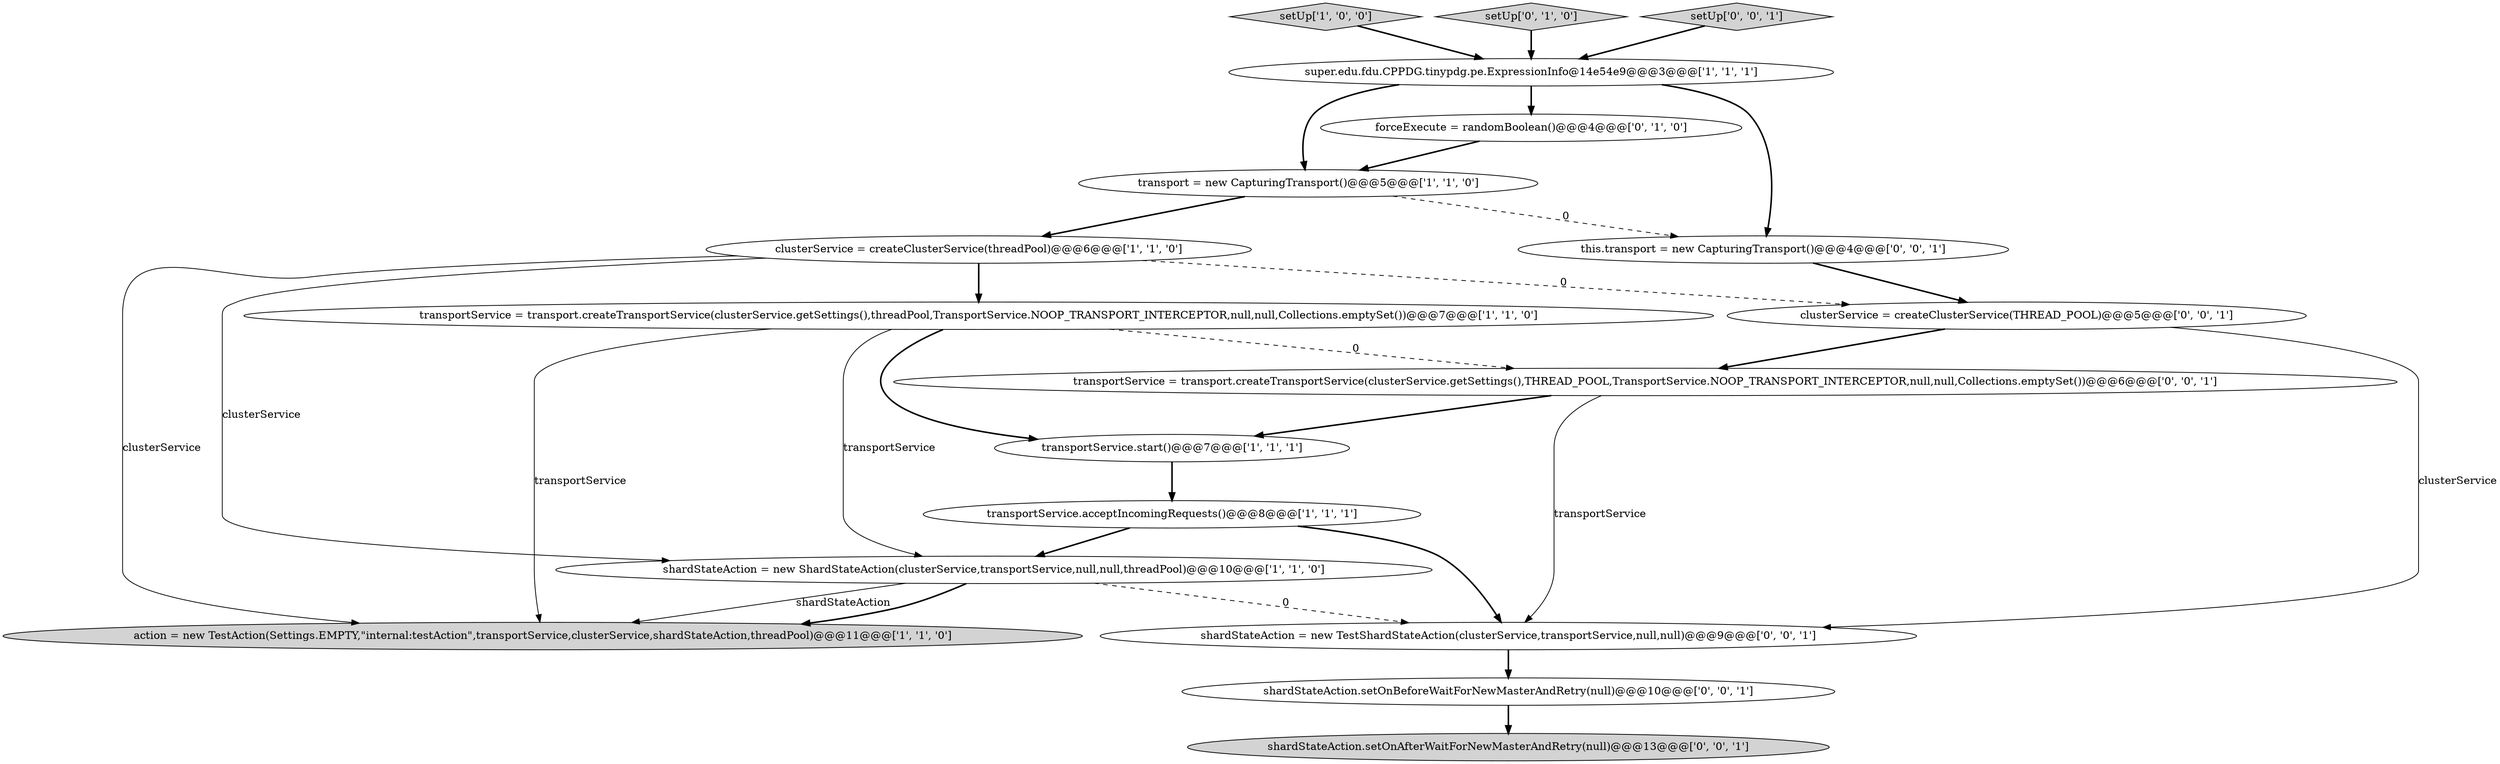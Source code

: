 digraph {
13 [style = filled, label = "clusterService = createClusterService(THREAD_POOL)@@@5@@@['0', '0', '1']", fillcolor = white, shape = ellipse image = "AAA0AAABBB3BBB"];
2 [style = filled, label = "super.edu.fdu.CPPDG.tinypdg.pe.ExpressionInfo@14e54e9@@@3@@@['1', '1', '1']", fillcolor = white, shape = ellipse image = "AAA0AAABBB1BBB"];
15 [style = filled, label = "shardStateAction.setOnBeforeWaitForNewMasterAndRetry(null)@@@10@@@['0', '0', '1']", fillcolor = white, shape = ellipse image = "AAA0AAABBB3BBB"];
14 [style = filled, label = "this.transport = new CapturingTransport()@@@4@@@['0', '0', '1']", fillcolor = white, shape = ellipse image = "AAA0AAABBB3BBB"];
3 [style = filled, label = "transportService = transport.createTransportService(clusterService.getSettings(),threadPool,TransportService.NOOP_TRANSPORT_INTERCEPTOR,null,null,Collections.emptySet())@@@7@@@['1', '1', '0']", fillcolor = white, shape = ellipse image = "AAA0AAABBB1BBB"];
8 [style = filled, label = "setUp['1', '0', '0']", fillcolor = lightgray, shape = diamond image = "AAA0AAABBB1BBB"];
4 [style = filled, label = "transportService.start()@@@7@@@['1', '1', '1']", fillcolor = white, shape = ellipse image = "AAA0AAABBB1BBB"];
17 [style = filled, label = "transportService = transport.createTransportService(clusterService.getSettings(),THREAD_POOL,TransportService.NOOP_TRANSPORT_INTERCEPTOR,null,null,Collections.emptySet())@@@6@@@['0', '0', '1']", fillcolor = white, shape = ellipse image = "AAA0AAABBB3BBB"];
1 [style = filled, label = "shardStateAction = new ShardStateAction(clusterService,transportService,null,null,threadPool)@@@10@@@['1', '1', '0']", fillcolor = white, shape = ellipse image = "AAA0AAABBB1BBB"];
7 [style = filled, label = "action = new TestAction(Settings.EMPTY,\"internal:testAction\",transportService,clusterService,shardStateAction,threadPool)@@@11@@@['1', '1', '0']", fillcolor = lightgray, shape = ellipse image = "AAA0AAABBB1BBB"];
10 [style = filled, label = "setUp['0', '1', '0']", fillcolor = lightgray, shape = diamond image = "AAA0AAABBB2BBB"];
0 [style = filled, label = "transport = new CapturingTransport()@@@5@@@['1', '1', '0']", fillcolor = white, shape = ellipse image = "AAA0AAABBB1BBB"];
6 [style = filled, label = "clusterService = createClusterService(threadPool)@@@6@@@['1', '1', '0']", fillcolor = white, shape = ellipse image = "AAA0AAABBB1BBB"];
16 [style = filled, label = "setUp['0', '0', '1']", fillcolor = lightgray, shape = diamond image = "AAA0AAABBB3BBB"];
5 [style = filled, label = "transportService.acceptIncomingRequests()@@@8@@@['1', '1', '1']", fillcolor = white, shape = ellipse image = "AAA0AAABBB1BBB"];
9 [style = filled, label = "forceExecute = randomBoolean()@@@4@@@['0', '1', '0']", fillcolor = white, shape = ellipse image = "AAA1AAABBB2BBB"];
11 [style = filled, label = "shardStateAction = new TestShardStateAction(clusterService,transportService,null,null)@@@9@@@['0', '0', '1']", fillcolor = white, shape = ellipse image = "AAA0AAABBB3BBB"];
12 [style = filled, label = "shardStateAction.setOnAfterWaitForNewMasterAndRetry(null)@@@13@@@['0', '0', '1']", fillcolor = lightgray, shape = ellipse image = "AAA0AAABBB3BBB"];
0->6 [style = bold, label=""];
3->17 [style = dashed, label="0"];
10->2 [style = bold, label=""];
1->11 [style = dashed, label="0"];
1->7 [style = solid, label="shardStateAction"];
6->1 [style = solid, label="clusterService"];
15->12 [style = bold, label=""];
13->17 [style = bold, label=""];
5->1 [style = bold, label=""];
4->5 [style = bold, label=""];
14->13 [style = bold, label=""];
0->14 [style = dashed, label="0"];
6->13 [style = dashed, label="0"];
9->0 [style = bold, label=""];
11->15 [style = bold, label=""];
13->11 [style = solid, label="clusterService"];
3->1 [style = solid, label="transportService"];
16->2 [style = bold, label=""];
17->4 [style = bold, label=""];
2->9 [style = bold, label=""];
8->2 [style = bold, label=""];
5->11 [style = bold, label=""];
6->7 [style = solid, label="clusterService"];
6->3 [style = bold, label=""];
3->7 [style = solid, label="transportService"];
2->14 [style = bold, label=""];
2->0 [style = bold, label=""];
1->7 [style = bold, label=""];
17->11 [style = solid, label="transportService"];
3->4 [style = bold, label=""];
}
